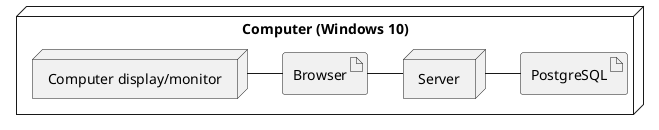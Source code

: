 @startuml
'https://plantuml.com/deployment-diagram


skinparam{
FileAlign top right
MessageAlign center
}

node "Computer (Windows 10)"{
artifact Browser
node "Computer display/monitor"

node Server

artifact PostgreSQL
"Computer display/monitor" - Browser

Browser - Server

Server - PostgreSQL
}


@enduml